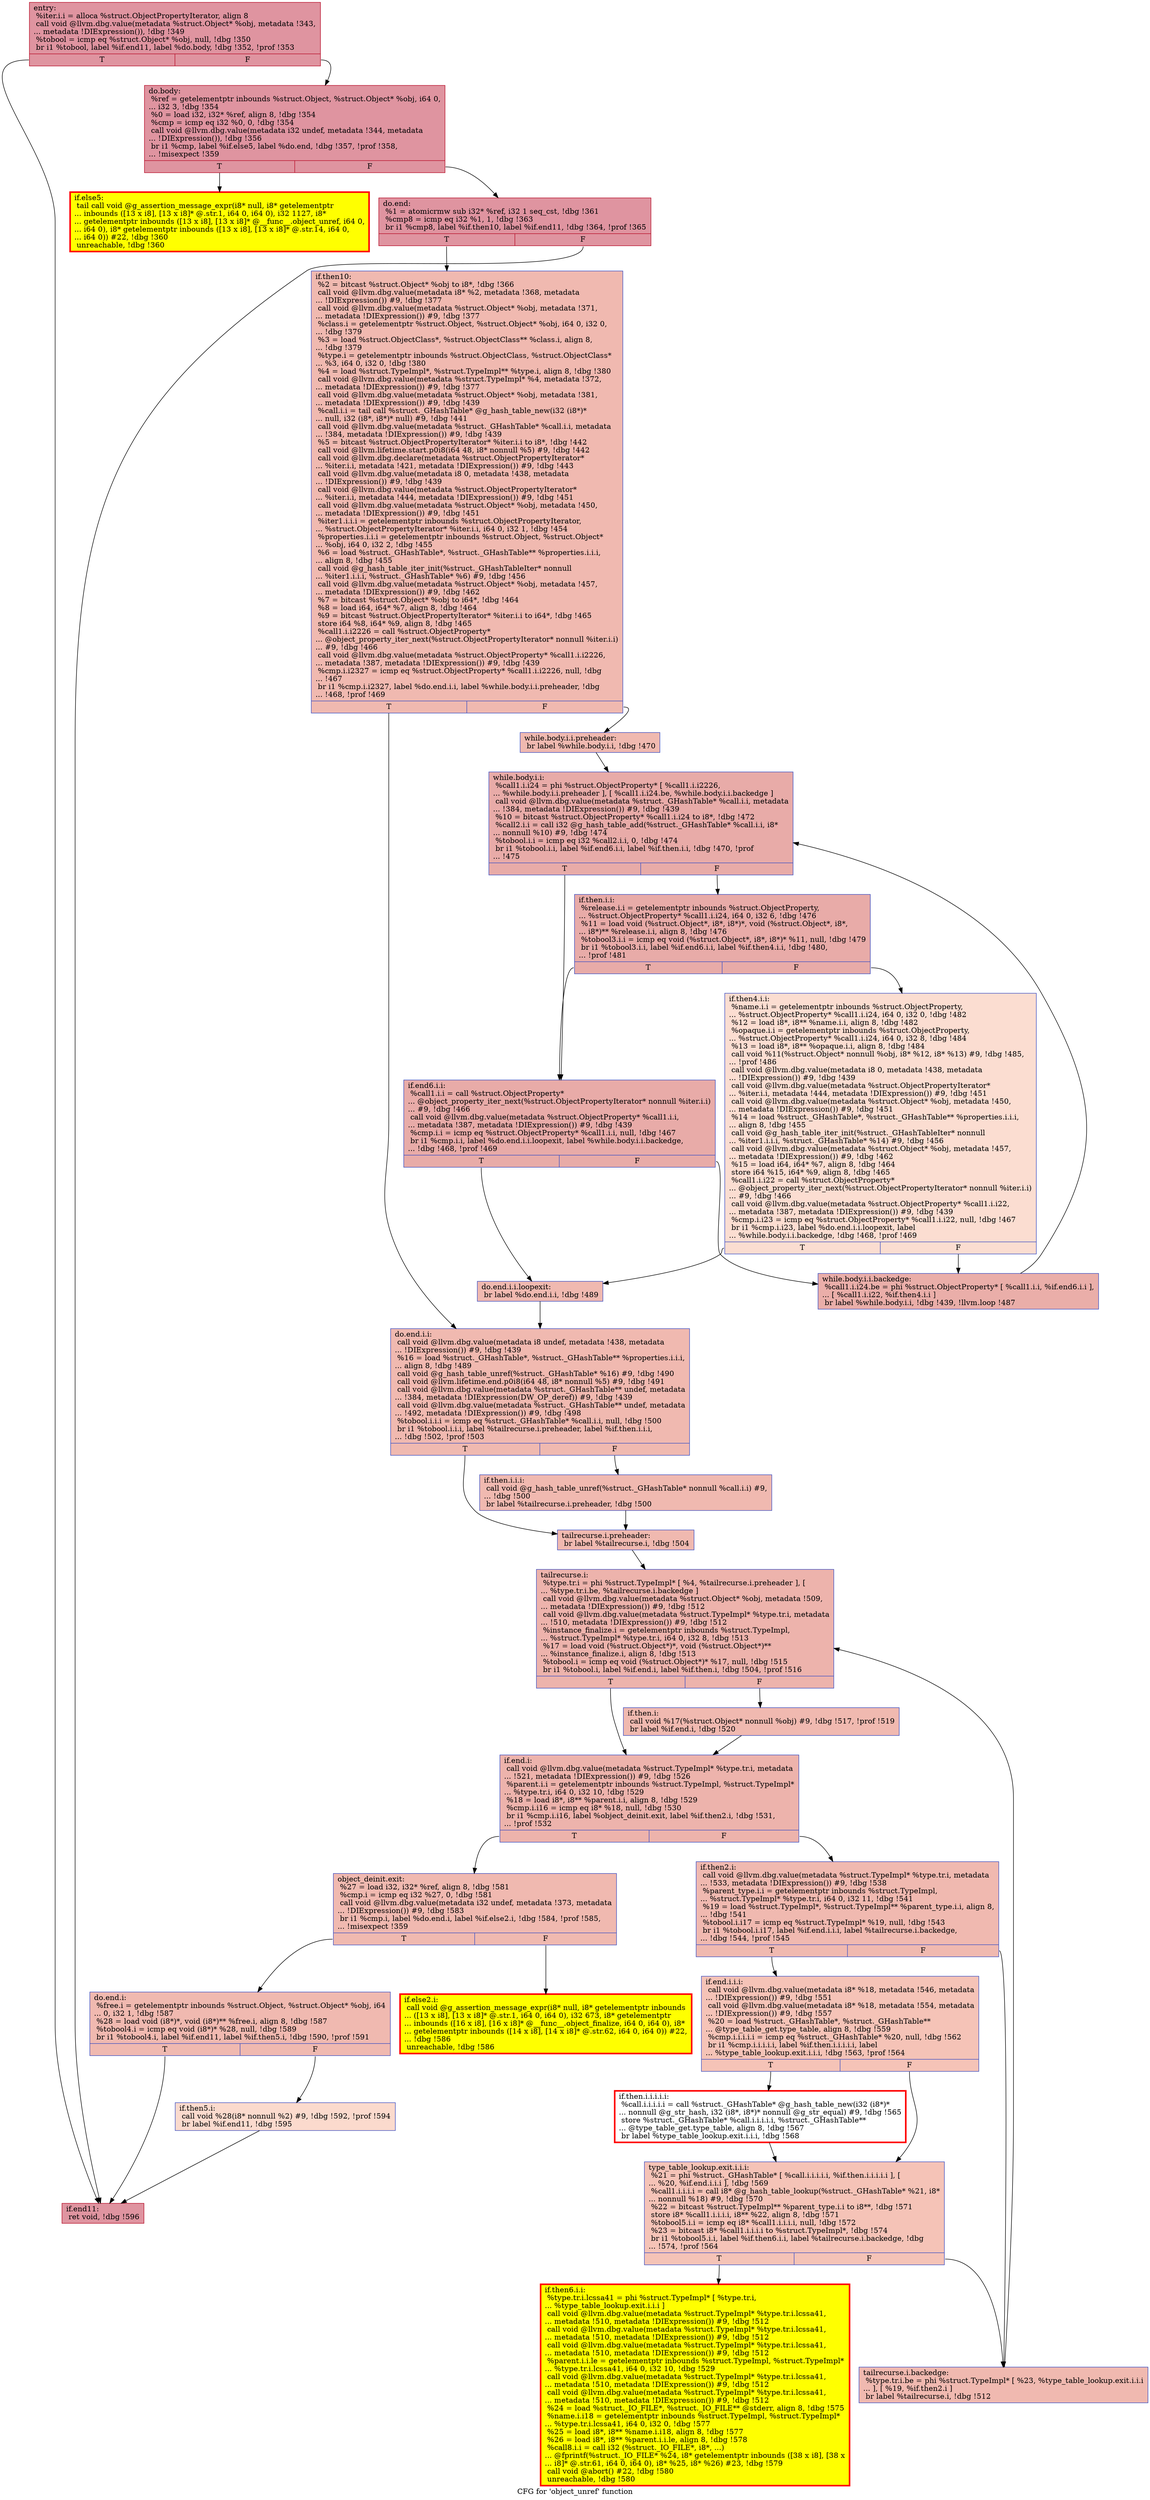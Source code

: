 digraph "CFG for 'object_unref' function" {
	label="CFG for 'object_unref' function";

	Node0x55ee225dd390 [shape=record,color="#b70d28ff", style=filled, fillcolor="#b70d2870",label="{entry:\l  %iter.i.i = alloca %struct.ObjectPropertyIterator, align 8\l  call void @llvm.dbg.value(metadata %struct.Object* %obj, metadata !343,\l... metadata !DIExpression()), !dbg !349\l  %tobool = icmp eq %struct.Object* %obj, null, !dbg !350\l  br i1 %tobool, label %if.end11, label %do.body, !dbg !352, !prof !353\l|{<s0>T|<s1>F}}"];
	Node0x55ee225dd390:s0 -> Node0x55ee225e01a0;
	Node0x55ee225dd390:s1 -> Node0x55ee225dea10;
	Node0x55ee225dea10 [shape=record,color="#b70d28ff", style=filled, fillcolor="#b70d2870",label="{do.body:                                          \l  %ref = getelementptr inbounds %struct.Object, %struct.Object* %obj, i64 0,\l... i32 3, !dbg !354\l  %0 = load i32, i32* %ref, align 8, !dbg !354\l  %cmp = icmp eq i32 %0, 0, !dbg !354\l  call void @llvm.dbg.value(metadata i32 undef, metadata !344, metadata\l... !DIExpression()), !dbg !356\l  br i1 %cmp, label %if.else5, label %do.end, !dbg !357, !prof !358,\l... !misexpect !359\l|{<s0>T|<s1>F}}"];
	Node0x55ee225dea10:s0 -> Node0x55ee225dec10;
	Node0x55ee225dea10:s1 -> Node0x55ee225de930;
	Node0x55ee225dec10 [shape=record,penwidth=3.0, style="filled", color="red", fillcolor="yellow",label="{if.else5:                                         \l  tail call void @g_assertion_message_expr(i8* null, i8* getelementptr\l... inbounds ([13 x i8], [13 x i8]* @.str.1, i64 0, i64 0), i32 1127, i8*\l... getelementptr inbounds ([13 x i8], [13 x i8]* @__func__.object_unref, i64 0,\l... i64 0), i8* getelementptr inbounds ([13 x i8], [13 x i8]* @.str.14, i64 0,\l... i64 0)) #22, !dbg !360\l  unreachable, !dbg !360\l}"];
	Node0x55ee225de930 [shape=record,color="#b70d28ff", style=filled, fillcolor="#b70d2870",label="{do.end:                                           \l  %1 = atomicrmw sub i32* %ref, i32 1 seq_cst, !dbg !361\l  %cmp8 = icmp eq i32 %1, 1, !dbg !363\l  br i1 %cmp8, label %if.then10, label %if.end11, !dbg !364, !prof !365\l|{<s0>T|<s1>F}}"];
	Node0x55ee225de930:s0 -> Node0x55ee225de9a0;
	Node0x55ee225de930:s1 -> Node0x55ee225e01a0;
	Node0x55ee225de9a0 [shape=record,color="#3d50c3ff", style=filled, fillcolor="#de614d70",label="{if.then10:                                        \l  %2 = bitcast %struct.Object* %obj to i8*, !dbg !366\l  call void @llvm.dbg.value(metadata i8* %2, metadata !368, metadata\l... !DIExpression()) #9, !dbg !377\l  call void @llvm.dbg.value(metadata %struct.Object* %obj, metadata !371,\l... metadata !DIExpression()) #9, !dbg !377\l  %class.i = getelementptr %struct.Object, %struct.Object* %obj, i64 0, i32 0,\l... !dbg !379\l  %3 = load %struct.ObjectClass*, %struct.ObjectClass** %class.i, align 8,\l... !dbg !379\l  %type.i = getelementptr inbounds %struct.ObjectClass, %struct.ObjectClass*\l... %3, i64 0, i32 0, !dbg !380\l  %4 = load %struct.TypeImpl*, %struct.TypeImpl** %type.i, align 8, !dbg !380\l  call void @llvm.dbg.value(metadata %struct.TypeImpl* %4, metadata !372,\l... metadata !DIExpression()) #9, !dbg !377\l  call void @llvm.dbg.value(metadata %struct.Object* %obj, metadata !381,\l... metadata !DIExpression()) #9, !dbg !439\l  %call.i.i = tail call %struct._GHashTable* @g_hash_table_new(i32 (i8*)*\l... null, i32 (i8*, i8*)* null) #9, !dbg !441\l  call void @llvm.dbg.value(metadata %struct._GHashTable* %call.i.i, metadata\l... !384, metadata !DIExpression()) #9, !dbg !439\l  %5 = bitcast %struct.ObjectPropertyIterator* %iter.i.i to i8*, !dbg !442\l  call void @llvm.lifetime.start.p0i8(i64 48, i8* nonnull %5) #9, !dbg !442\l  call void @llvm.dbg.declare(metadata %struct.ObjectPropertyIterator*\l... %iter.i.i, metadata !421, metadata !DIExpression()) #9, !dbg !443\l  call void @llvm.dbg.value(metadata i8 0, metadata !438, metadata\l... !DIExpression()) #9, !dbg !439\l  call void @llvm.dbg.value(metadata %struct.ObjectPropertyIterator*\l... %iter.i.i, metadata !444, metadata !DIExpression()) #9, !dbg !451\l  call void @llvm.dbg.value(metadata %struct.Object* %obj, metadata !450,\l... metadata !DIExpression()) #9, !dbg !451\l  %iter1.i.i.i = getelementptr inbounds %struct.ObjectPropertyIterator,\l... %struct.ObjectPropertyIterator* %iter.i.i, i64 0, i32 1, !dbg !454\l  %properties.i.i.i = getelementptr inbounds %struct.Object, %struct.Object*\l... %obj, i64 0, i32 2, !dbg !455\l  %6 = load %struct._GHashTable*, %struct._GHashTable** %properties.i.i.i,\l... align 8, !dbg !455\l  call void @g_hash_table_iter_init(%struct._GHashTableIter* nonnull\l... %iter1.i.i.i, %struct._GHashTable* %6) #9, !dbg !456\l  call void @llvm.dbg.value(metadata %struct.Object* %obj, metadata !457,\l... metadata !DIExpression()) #9, !dbg !462\l  %7 = bitcast %struct.Object* %obj to i64*, !dbg !464\l  %8 = load i64, i64* %7, align 8, !dbg !464\l  %9 = bitcast %struct.ObjectPropertyIterator* %iter.i.i to i64*, !dbg !465\l  store i64 %8, i64* %9, align 8, !dbg !465\l  %call1.i.i2226 = call %struct.ObjectProperty*\l... @object_property_iter_next(%struct.ObjectPropertyIterator* nonnull %iter.i.i)\l... #9, !dbg !466\l  call void @llvm.dbg.value(metadata %struct.ObjectProperty* %call1.i.i2226,\l... metadata !387, metadata !DIExpression()) #9, !dbg !439\l  %cmp.i.i2327 = icmp eq %struct.ObjectProperty* %call1.i.i2226, null, !dbg\l... !467\l  br i1 %cmp.i.i2327, label %do.end.i.i, label %while.body.i.i.preheader, !dbg\l... !468, !prof !469\l|{<s0>T|<s1>F}}"];
	Node0x55ee225de9a0:s0 -> Node0x55ee2286deb0;
	Node0x55ee225de9a0:s1 -> Node0x55ee22819d70;
	Node0x55ee22819d70 [shape=record,color="#3d50c3ff", style=filled, fillcolor="#de614d70",label="{while.body.i.i.preheader:                         \l  br label %while.body.i.i, !dbg !470\l}"];
	Node0x55ee22819d70 -> Node0x55ee2268d820;
	Node0x55ee2268d820 [shape=record,color="#3d50c3ff", style=filled, fillcolor="#cc403a70",label="{while.body.i.i:                                   \l  %call1.i.i24 = phi %struct.ObjectProperty* [ %call1.i.i2226,\l... %while.body.i.i.preheader ], [ %call1.i.i24.be, %while.body.i.i.backedge ]\l  call void @llvm.dbg.value(metadata %struct._GHashTable* %call.i.i, metadata\l... !384, metadata !DIExpression()) #9, !dbg !439\l  %10 = bitcast %struct.ObjectProperty* %call1.i.i24 to i8*, !dbg !472\l  %call2.i.i = call i32 @g_hash_table_add(%struct._GHashTable* %call.i.i, i8*\l... nonnull %10) #9, !dbg !474\l  %tobool.i.i = icmp eq i32 %call2.i.i, 0, !dbg !474\l  br i1 %tobool.i.i, label %if.end6.i.i, label %if.then.i.i, !dbg !470, !prof\l... !475\l|{<s0>T|<s1>F}}"];
	Node0x55ee2268d820:s0 -> Node0x55ee228b3790;
	Node0x55ee2268d820:s1 -> Node0x55ee227b3ce0;
	Node0x55ee227b3ce0 [shape=record,color="#3d50c3ff", style=filled, fillcolor="#cc403a70",label="{if.then.i.i:                                      \l  %release.i.i = getelementptr inbounds %struct.ObjectProperty,\l... %struct.ObjectProperty* %call1.i.i24, i64 0, i32 6, !dbg !476\l  %11 = load void (%struct.Object*, i8*, i8*)*, void (%struct.Object*, i8*,\l... i8*)** %release.i.i, align 8, !dbg !476\l  %tobool3.i.i = icmp eq void (%struct.Object*, i8*, i8*)* %11, null, !dbg !479\l  br i1 %tobool3.i.i, label %if.end6.i.i, label %if.then4.i.i, !dbg !480,\l... !prof !481\l|{<s0>T|<s1>F}}"];
	Node0x55ee227b3ce0:s0 -> Node0x55ee228b3790;
	Node0x55ee227b3ce0:s1 -> Node0x55ee2270e7e0;
	Node0x55ee2270e7e0 [shape=record,color="#3d50c3ff", style=filled, fillcolor="#f7b39670",label="{if.then4.i.i:                                     \l  %name.i.i = getelementptr inbounds %struct.ObjectProperty,\l... %struct.ObjectProperty* %call1.i.i24, i64 0, i32 0, !dbg !482\l  %12 = load i8*, i8** %name.i.i, align 8, !dbg !482\l  %opaque.i.i = getelementptr inbounds %struct.ObjectProperty,\l... %struct.ObjectProperty* %call1.i.i24, i64 0, i32 8, !dbg !484\l  %13 = load i8*, i8** %opaque.i.i, align 8, !dbg !484\l  call void %11(%struct.Object* nonnull %obj, i8* %12, i8* %13) #9, !dbg !485,\l... !prof !486\l  call void @llvm.dbg.value(metadata i8 0, metadata !438, metadata\l... !DIExpression()) #9, !dbg !439\l  call void @llvm.dbg.value(metadata %struct.ObjectPropertyIterator*\l... %iter.i.i, metadata !444, metadata !DIExpression()) #9, !dbg !451\l  call void @llvm.dbg.value(metadata %struct.Object* %obj, metadata !450,\l... metadata !DIExpression()) #9, !dbg !451\l  %14 = load %struct._GHashTable*, %struct._GHashTable** %properties.i.i.i,\l... align 8, !dbg !455\l  call void @g_hash_table_iter_init(%struct._GHashTableIter* nonnull\l... %iter1.i.i.i, %struct._GHashTable* %14) #9, !dbg !456\l  call void @llvm.dbg.value(metadata %struct.Object* %obj, metadata !457,\l... metadata !DIExpression()) #9, !dbg !462\l  %15 = load i64, i64* %7, align 8, !dbg !464\l  store i64 %15, i64* %9, align 8, !dbg !465\l  %call1.i.i22 = call %struct.ObjectProperty*\l... @object_property_iter_next(%struct.ObjectPropertyIterator* nonnull %iter.i.i)\l... #9, !dbg !466\l  call void @llvm.dbg.value(metadata %struct.ObjectProperty* %call1.i.i22,\l... metadata !387, metadata !DIExpression()) #9, !dbg !439\l  %cmp.i.i23 = icmp eq %struct.ObjectProperty* %call1.i.i22, null, !dbg !467\l  br i1 %cmp.i.i23, label %do.end.i.i.loopexit, label\l... %while.body.i.i.backedge, !dbg !468, !prof !469\l|{<s0>T|<s1>F}}"];
	Node0x55ee2270e7e0:s0 -> Node0x55ee227cce60;
	Node0x55ee2270e7e0:s1 -> Node0x55ee225fff40;
	Node0x55ee228b3790 [shape=record,color="#3d50c3ff", style=filled, fillcolor="#cc403a70",label="{if.end6.i.i:                                      \l  %call1.i.i = call %struct.ObjectProperty*\l... @object_property_iter_next(%struct.ObjectPropertyIterator* nonnull %iter.i.i)\l... #9, !dbg !466\l  call void @llvm.dbg.value(metadata %struct.ObjectProperty* %call1.i.i,\l... metadata !387, metadata !DIExpression()) #9, !dbg !439\l  %cmp.i.i = icmp eq %struct.ObjectProperty* %call1.i.i, null, !dbg !467\l  br i1 %cmp.i.i, label %do.end.i.i.loopexit, label %while.body.i.i.backedge,\l... !dbg !468, !prof !469\l|{<s0>T|<s1>F}}"];
	Node0x55ee228b3790:s0 -> Node0x55ee227cce60;
	Node0x55ee228b3790:s1 -> Node0x55ee225fff40;
	Node0x55ee225fff40 [shape=record,color="#3d50c3ff", style=filled, fillcolor="#d0473d70",label="{while.body.i.i.backedge:                          \l  %call1.i.i24.be = phi %struct.ObjectProperty* [ %call1.i.i, %if.end6.i.i ],\l... [ %call1.i.i22, %if.then4.i.i ]\l  br label %while.body.i.i, !dbg !439, !llvm.loop !487\l}"];
	Node0x55ee225fff40 -> Node0x55ee2268d820;
	Node0x55ee227cce60 [shape=record,color="#3d50c3ff", style=filled, fillcolor="#de614d70",label="{do.end.i.i.loopexit:                              \l  br label %do.end.i.i, !dbg !489\l}"];
	Node0x55ee227cce60 -> Node0x55ee2286deb0;
	Node0x55ee2286deb0 [shape=record,color="#3d50c3ff", style=filled, fillcolor="#de614d70",label="{do.end.i.i:                                       \l  call void @llvm.dbg.value(metadata i8 undef, metadata !438, metadata\l... !DIExpression()) #9, !dbg !439\l  %16 = load %struct._GHashTable*, %struct._GHashTable** %properties.i.i.i,\l... align 8, !dbg !489\l  call void @g_hash_table_unref(%struct._GHashTable* %16) #9, !dbg !490\l  call void @llvm.lifetime.end.p0i8(i64 48, i8* nonnull %5) #9, !dbg !491\l  call void @llvm.dbg.value(metadata %struct._GHashTable** undef, metadata\l... !384, metadata !DIExpression(DW_OP_deref)) #9, !dbg !439\l  call void @llvm.dbg.value(metadata %struct._GHashTable** undef, metadata\l... !492, metadata !DIExpression()) #9, !dbg !498\l  %tobool.i.i.i = icmp eq %struct._GHashTable* %call.i.i, null, !dbg !500\l  br i1 %tobool.i.i.i, label %tailrecurse.i.preheader, label %if.then.i.i.i,\l... !dbg !502, !prof !503\l|{<s0>T|<s1>F}}"];
	Node0x55ee2286deb0:s0 -> Node0x55ee225827c0;
	Node0x55ee2286deb0:s1 -> Node0x55ee228987a0;
	Node0x55ee228987a0 [shape=record,color="#3d50c3ff", style=filled, fillcolor="#de614d70",label="{if.then.i.i.i:                                    \l  call void @g_hash_table_unref(%struct._GHashTable* nonnull %call.i.i) #9,\l... !dbg !500\l  br label %tailrecurse.i.preheader, !dbg !500\l}"];
	Node0x55ee228987a0 -> Node0x55ee225827c0;
	Node0x55ee225827c0 [shape=record,color="#3d50c3ff", style=filled, fillcolor="#de614d70",label="{tailrecurse.i.preheader:                          \l  br label %tailrecurse.i, !dbg !504\l}"];
	Node0x55ee225827c0 -> Node0x55ee226557f0;
	Node0x55ee226557f0 [shape=record,color="#3d50c3ff", style=filled, fillcolor="#d6524470",label="{tailrecurse.i:                                    \l  %type.tr.i = phi %struct.TypeImpl* [ %4, %tailrecurse.i.preheader ], [\l... %type.tr.i.be, %tailrecurse.i.backedge ]\l  call void @llvm.dbg.value(metadata %struct.Object* %obj, metadata !509,\l... metadata !DIExpression()) #9, !dbg !512\l  call void @llvm.dbg.value(metadata %struct.TypeImpl* %type.tr.i, metadata\l... !510, metadata !DIExpression()) #9, !dbg !512\l  %instance_finalize.i = getelementptr inbounds %struct.TypeImpl,\l... %struct.TypeImpl* %type.tr.i, i64 0, i32 8, !dbg !513\l  %17 = load void (%struct.Object*)*, void (%struct.Object*)**\l... %instance_finalize.i, align 8, !dbg !513\l  %tobool.i = icmp eq void (%struct.Object*)* %17, null, !dbg !515\l  br i1 %tobool.i, label %if.end.i, label %if.then.i, !dbg !504, !prof !516\l|{<s0>T|<s1>F}}"];
	Node0x55ee226557f0:s0 -> Node0x55ee22653650;
	Node0x55ee226557f0:s1 -> Node0x55ee22a3a700;
	Node0x55ee22a3a700 [shape=record,color="#3d50c3ff", style=filled, fillcolor="#de614d70",label="{if.then.i:                                        \l  call void %17(%struct.Object* nonnull %obj) #9, !dbg !517, !prof !519\l  br label %if.end.i, !dbg !520\l}"];
	Node0x55ee22a3a700 -> Node0x55ee22653650;
	Node0x55ee22653650 [shape=record,color="#3d50c3ff", style=filled, fillcolor="#d6524470",label="{if.end.i:                                         \l  call void @llvm.dbg.value(metadata %struct.TypeImpl* %type.tr.i, metadata\l... !521, metadata !DIExpression()) #9, !dbg !526\l  %parent.i.i = getelementptr inbounds %struct.TypeImpl, %struct.TypeImpl*\l... %type.tr.i, i64 0, i32 10, !dbg !529\l  %18 = load i8*, i8** %parent.i.i, align 8, !dbg !529\l  %cmp.i.i16 = icmp eq i8* %18, null, !dbg !530\l  br i1 %cmp.i.i16, label %object_deinit.exit, label %if.then2.i, !dbg !531,\l... !prof !532\l|{<s0>T|<s1>F}}"];
	Node0x55ee22653650:s0 -> Node0x55ee22655980;
	Node0x55ee22653650:s1 -> Node0x55ee226557a0;
	Node0x55ee226557a0 [shape=record,color="#3d50c3ff", style=filled, fillcolor="#de614d70",label="{if.then2.i:                                       \l  call void @llvm.dbg.value(metadata %struct.TypeImpl* %type.tr.i, metadata\l... !533, metadata !DIExpression()) #9, !dbg !538\l  %parent_type.i.i = getelementptr inbounds %struct.TypeImpl,\l... %struct.TypeImpl* %type.tr.i, i64 0, i32 11, !dbg !541\l  %19 = load %struct.TypeImpl*, %struct.TypeImpl** %parent_type.i.i, align 8,\l... !dbg !541\l  %tobool.i.i17 = icmp eq %struct.TypeImpl* %19, null, !dbg !543\l  br i1 %tobool.i.i17, label %if.end.i.i.i, label %tailrecurse.i.backedge,\l... !dbg !544, !prof !545\l|{<s0>T|<s1>F}}"];
	Node0x55ee226557a0:s0 -> Node0x55ee2215dbb0;
	Node0x55ee226557a0:s1 -> Node0x55ee2286f190;
	Node0x55ee2215dbb0 [shape=record,color="#3d50c3ff", style=filled, fillcolor="#e8765c70",label="{if.end.i.i.i:                                     \l  call void @llvm.dbg.value(metadata i8* %18, metadata !546, metadata\l... !DIExpression()) #9, !dbg !551\l  call void @llvm.dbg.value(metadata i8* %18, metadata !554, metadata\l... !DIExpression()) #9, !dbg !557\l  %20 = load %struct._GHashTable*, %struct._GHashTable**\l... @type_table_get.type_table, align 8, !dbg !559\l  %cmp.i.i.i.i.i = icmp eq %struct._GHashTable* %20, null, !dbg !562\l  br i1 %cmp.i.i.i.i.i, label %if.then.i.i.i.i.i, label\l... %type_table_lookup.exit.i.i.i, !dbg !563, !prof !564\l|{<s0>T|<s1>F}}"];
	Node0x55ee2215dbb0:s0 -> Node0x55ee22a26860;
	Node0x55ee2215dbb0:s1 -> Node0x55ee22655840;
	Node0x55ee22a26860 [shape=record,penwidth=3.0, color="red",label="{if.then.i.i.i.i.i:                                \l  %call.i.i.i.i.i = call %struct._GHashTable* @g_hash_table_new(i32 (i8*)*\l... nonnull @g_str_hash, i32 (i8*, i8*)* nonnull @g_str_equal) #9, !dbg !565\l  store %struct._GHashTable* %call.i.i.i.i.i, %struct._GHashTable**\l... @type_table_get.type_table, align 8, !dbg !567\l  br label %type_table_lookup.exit.i.i.i, !dbg !568\l}"];
	Node0x55ee22a26860 -> Node0x55ee22655840;
	Node0x55ee22655840 [shape=record,color="#3d50c3ff", style=filled, fillcolor="#e8765c70",label="{type_table_lookup.exit.i.i.i:                     \l  %21 = phi %struct._GHashTable* [ %call.i.i.i.i.i, %if.then.i.i.i.i.i ], [\l... %20, %if.end.i.i.i ], !dbg !569\l  %call1.i.i.i.i = call i8* @g_hash_table_lookup(%struct._GHashTable* %21, i8*\l... nonnull %18) #9, !dbg !570\l  %22 = bitcast %struct.TypeImpl** %parent_type.i.i to i8**, !dbg !571\l  store i8* %call1.i.i.i.i, i8** %22, align 8, !dbg !571\l  %tobool5.i.i = icmp eq i8* %call1.i.i.i.i, null, !dbg !572\l  %23 = bitcast i8* %call1.i.i.i.i to %struct.TypeImpl*, !dbg !574\l  br i1 %tobool5.i.i, label %if.then6.i.i, label %tailrecurse.i.backedge, !dbg\l... !574, !prof !564\l|{<s0>T|<s1>F}}"];
	Node0x55ee22655840:s0 -> Node0x55ee22601470;
	Node0x55ee22655840:s1 -> Node0x55ee2286f190;
	Node0x55ee2286f190 [shape=record,color="#3d50c3ff", style=filled, fillcolor="#de614d70",label="{tailrecurse.i.backedge:                           \l  %type.tr.i.be = phi %struct.TypeImpl* [ %23, %type_table_lookup.exit.i.i.i\l... ], [ %19, %if.then2.i ]\l  br label %tailrecurse.i, !dbg !512\l}"];
	Node0x55ee2286f190 -> Node0x55ee226557f0;
	Node0x55ee22601470 [shape=record,penwidth=3.0, style="filled", color="red", fillcolor="yellow",label="{if.then6.i.i:                                     \l  %type.tr.i.lcssa41 = phi %struct.TypeImpl* [ %type.tr.i,\l... %type_table_lookup.exit.i.i.i ]\l  call void @llvm.dbg.value(metadata %struct.TypeImpl* %type.tr.i.lcssa41,\l... metadata !510, metadata !DIExpression()) #9, !dbg !512\l  call void @llvm.dbg.value(metadata %struct.TypeImpl* %type.tr.i.lcssa41,\l... metadata !510, metadata !DIExpression()) #9, !dbg !512\l  call void @llvm.dbg.value(metadata %struct.TypeImpl* %type.tr.i.lcssa41,\l... metadata !510, metadata !DIExpression()) #9, !dbg !512\l  %parent.i.i.le = getelementptr inbounds %struct.TypeImpl, %struct.TypeImpl*\l... %type.tr.i.lcssa41, i64 0, i32 10, !dbg !529\l  call void @llvm.dbg.value(metadata %struct.TypeImpl* %type.tr.i.lcssa41,\l... metadata !510, metadata !DIExpression()) #9, !dbg !512\l  call void @llvm.dbg.value(metadata %struct.TypeImpl* %type.tr.i.lcssa41,\l... metadata !510, metadata !DIExpression()) #9, !dbg !512\l  %24 = load %struct._IO_FILE*, %struct._IO_FILE** @stderr, align 8, !dbg !575\l  %name.i.i18 = getelementptr inbounds %struct.TypeImpl, %struct.TypeImpl*\l... %type.tr.i.lcssa41, i64 0, i32 0, !dbg !577\l  %25 = load i8*, i8** %name.i.i18, align 8, !dbg !577\l  %26 = load i8*, i8** %parent.i.i.le, align 8, !dbg !578\l  %call8.i.i = call i32 (%struct._IO_FILE*, i8*, ...)\l... @fprintf(%struct._IO_FILE* %24, i8* getelementptr inbounds ([38 x i8], [38 x\l... i8]* @.str.61, i64 0, i64 0), i8* %25, i8* %26) #23, !dbg !579\l  call void @abort() #22, !dbg !580\l  unreachable, !dbg !580\l}"];
	Node0x55ee22655980 [shape=record,color="#3d50c3ff", style=filled, fillcolor="#de614d70",label="{object_deinit.exit:                               \l  %27 = load i32, i32* %ref, align 8, !dbg !581\l  %cmp.i = icmp eq i32 %27, 0, !dbg !581\l  call void @llvm.dbg.value(metadata i32 undef, metadata !373, metadata\l... !DIExpression()) #9, !dbg !583\l  br i1 %cmp.i, label %do.end.i, label %if.else2.i, !dbg !584, !prof !585,\l... !misexpect !359\l|{<s0>T|<s1>F}}"];
	Node0x55ee22655980:s0 -> Node0x55ee225a7f90;
	Node0x55ee22655980:s1 -> Node0x55ee2262a950;
	Node0x55ee2262a950 [shape=record,penwidth=3.0, style="filled", color="red", fillcolor="yellow",label="{if.else2.i:                                       \l  call void @g_assertion_message_expr(i8* null, i8* getelementptr inbounds\l... ([13 x i8], [13 x i8]* @.str.1, i64 0, i64 0), i32 673, i8* getelementptr\l... inbounds ([16 x i8], [16 x i8]* @__func__.object_finalize, i64 0, i64 0), i8*\l... getelementptr inbounds ([14 x i8], [14 x i8]* @.str.62, i64 0, i64 0)) #22,\l... !dbg !586\l  unreachable, !dbg !586\l}"];
	Node0x55ee225a7f90 [shape=record,color="#3d50c3ff", style=filled, fillcolor="#de614d70",label="{do.end.i:                                         \l  %free.i = getelementptr inbounds %struct.Object, %struct.Object* %obj, i64\l... 0, i32 1, !dbg !587\l  %28 = load void (i8*)*, void (i8*)** %free.i, align 8, !dbg !587\l  %tobool4.i = icmp eq void (i8*)* %28, null, !dbg !589\l  br i1 %tobool4.i, label %if.end11, label %if.then5.i, !dbg !590, !prof !591\l|{<s0>T|<s1>F}}"];
	Node0x55ee225a7f90:s0 -> Node0x55ee225e01a0;
	Node0x55ee225a7f90:s1 -> Node0x55ee228a2610;
	Node0x55ee228a2610 [shape=record,color="#3d50c3ff", style=filled, fillcolor="#f7ac8e70",label="{if.then5.i:                                       \l  call void %28(i8* nonnull %2) #9, !dbg !592, !prof !594\l  br label %if.end11, !dbg !595\l}"];
	Node0x55ee228a2610 -> Node0x55ee225e01a0;
	Node0x55ee225e01a0 [shape=record,color="#b70d28ff", style=filled, fillcolor="#b70d2870",label="{if.end11:                                         \l  ret void, !dbg !596\l}"];
}
